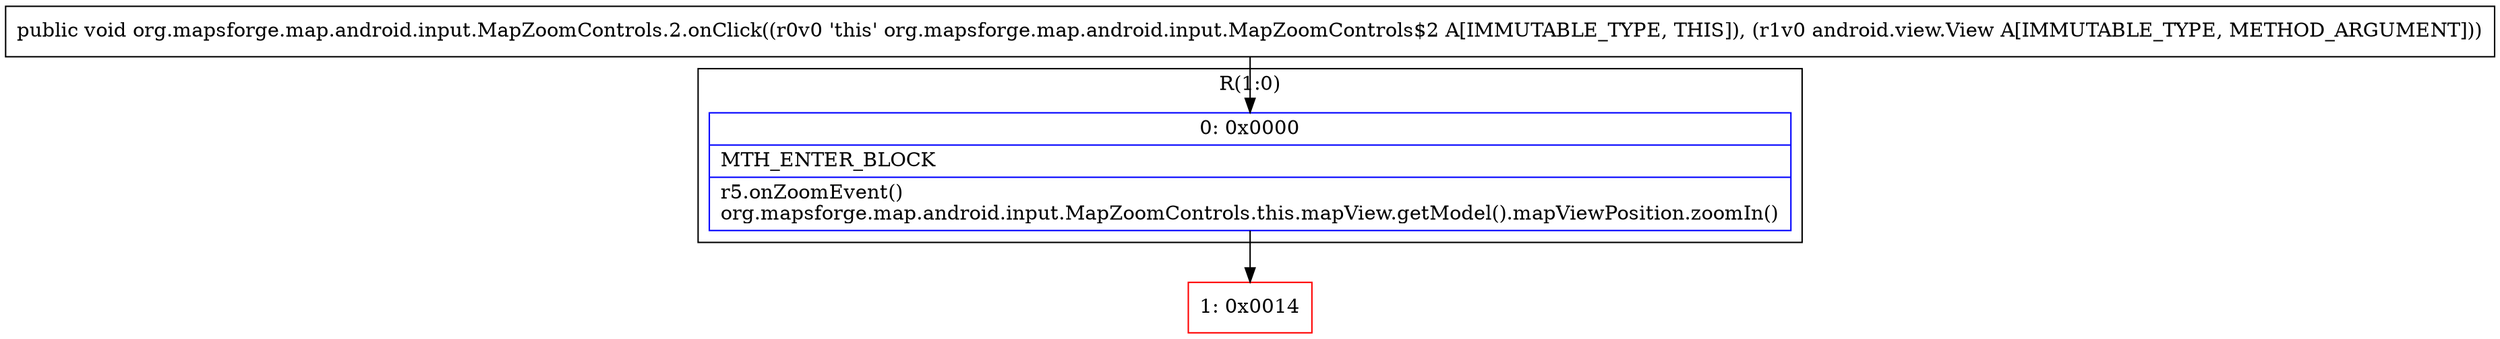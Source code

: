 digraph "CFG fororg.mapsforge.map.android.input.MapZoomControls.2.onClick(Landroid\/view\/View;)V" {
subgraph cluster_Region_2124866283 {
label = "R(1:0)";
node [shape=record,color=blue];
Node_0 [shape=record,label="{0\:\ 0x0000|MTH_ENTER_BLOCK\l|r5.onZoomEvent()\lorg.mapsforge.map.android.input.MapZoomControls.this.mapView.getModel().mapViewPosition.zoomIn()\l}"];
}
Node_1 [shape=record,color=red,label="{1\:\ 0x0014}"];
MethodNode[shape=record,label="{public void org.mapsforge.map.android.input.MapZoomControls.2.onClick((r0v0 'this' org.mapsforge.map.android.input.MapZoomControls$2 A[IMMUTABLE_TYPE, THIS]), (r1v0 android.view.View A[IMMUTABLE_TYPE, METHOD_ARGUMENT])) }"];
MethodNode -> Node_0;
Node_0 -> Node_1;
}

